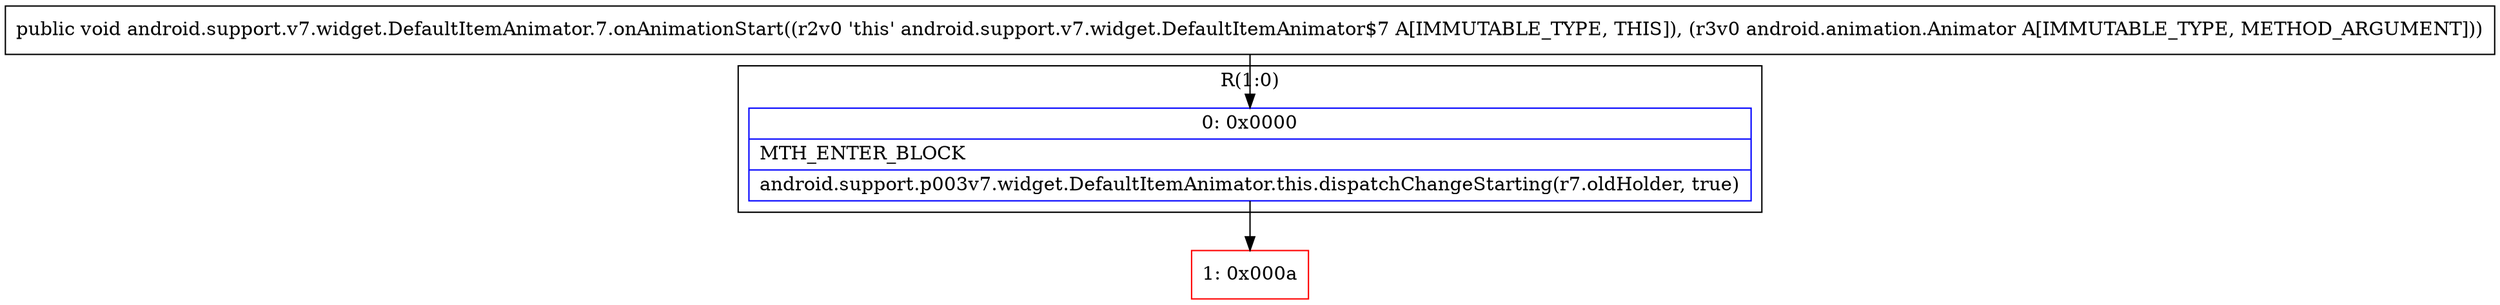 digraph "CFG forandroid.support.v7.widget.DefaultItemAnimator.7.onAnimationStart(Landroid\/animation\/Animator;)V" {
subgraph cluster_Region_1396948159 {
label = "R(1:0)";
node [shape=record,color=blue];
Node_0 [shape=record,label="{0\:\ 0x0000|MTH_ENTER_BLOCK\l|android.support.p003v7.widget.DefaultItemAnimator.this.dispatchChangeStarting(r7.oldHolder, true)\l}"];
}
Node_1 [shape=record,color=red,label="{1\:\ 0x000a}"];
MethodNode[shape=record,label="{public void android.support.v7.widget.DefaultItemAnimator.7.onAnimationStart((r2v0 'this' android.support.v7.widget.DefaultItemAnimator$7 A[IMMUTABLE_TYPE, THIS]), (r3v0 android.animation.Animator A[IMMUTABLE_TYPE, METHOD_ARGUMENT])) }"];
MethodNode -> Node_0;
Node_0 -> Node_1;
}

